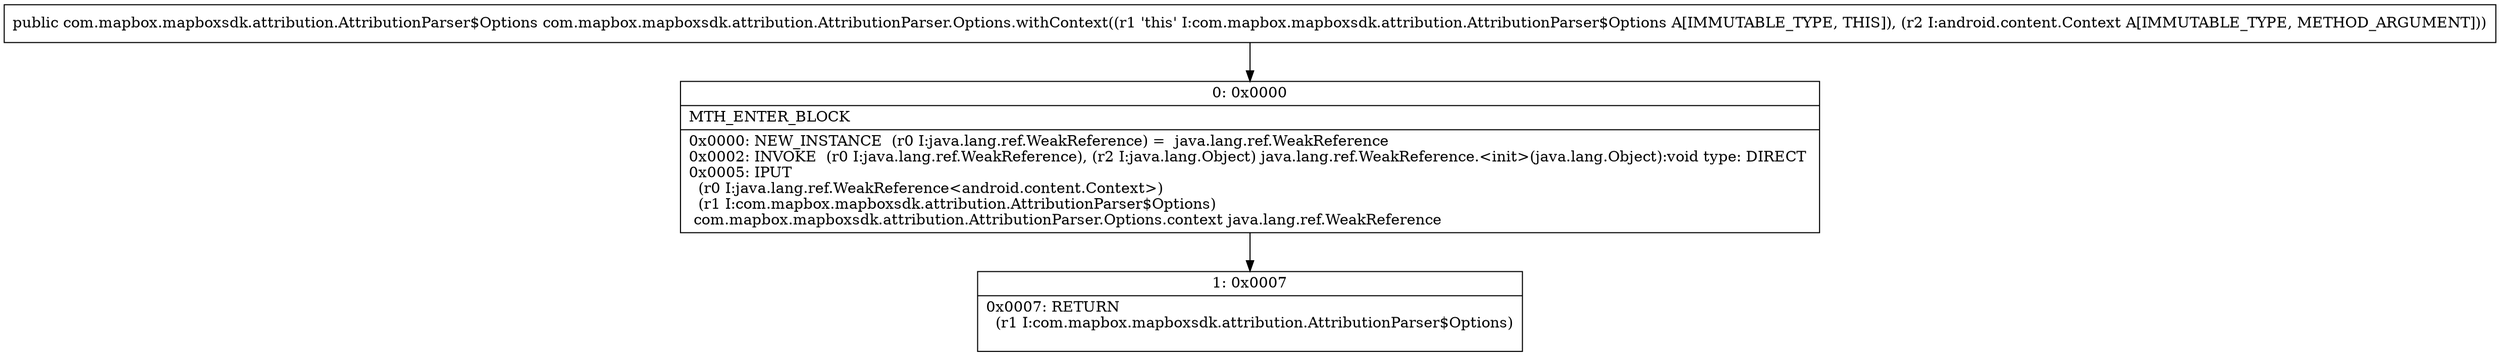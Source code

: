 digraph "CFG forcom.mapbox.mapboxsdk.attribution.AttributionParser.Options.withContext(Landroid\/content\/Context;)Lcom\/mapbox\/mapboxsdk\/attribution\/AttributionParser$Options;" {
Node_0 [shape=record,label="{0\:\ 0x0000|MTH_ENTER_BLOCK\l|0x0000: NEW_INSTANCE  (r0 I:java.lang.ref.WeakReference) =  java.lang.ref.WeakReference \l0x0002: INVOKE  (r0 I:java.lang.ref.WeakReference), (r2 I:java.lang.Object) java.lang.ref.WeakReference.\<init\>(java.lang.Object):void type: DIRECT \l0x0005: IPUT  \l  (r0 I:java.lang.ref.WeakReference\<android.content.Context\>)\l  (r1 I:com.mapbox.mapboxsdk.attribution.AttributionParser$Options)\l com.mapbox.mapboxsdk.attribution.AttributionParser.Options.context java.lang.ref.WeakReference \l}"];
Node_1 [shape=record,label="{1\:\ 0x0007|0x0007: RETURN  \l  (r1 I:com.mapbox.mapboxsdk.attribution.AttributionParser$Options)\l \l}"];
MethodNode[shape=record,label="{public com.mapbox.mapboxsdk.attribution.AttributionParser$Options com.mapbox.mapboxsdk.attribution.AttributionParser.Options.withContext((r1 'this' I:com.mapbox.mapboxsdk.attribution.AttributionParser$Options A[IMMUTABLE_TYPE, THIS]), (r2 I:android.content.Context A[IMMUTABLE_TYPE, METHOD_ARGUMENT])) }"];
MethodNode -> Node_0;
Node_0 -> Node_1;
}

